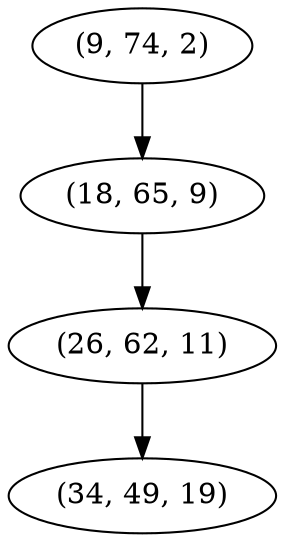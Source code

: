 digraph tree {
    "(9, 74, 2)";
    "(18, 65, 9)";
    "(26, 62, 11)";
    "(34, 49, 19)";
    "(9, 74, 2)" -> "(18, 65, 9)";
    "(18, 65, 9)" -> "(26, 62, 11)";
    "(26, 62, 11)" -> "(34, 49, 19)";
}
